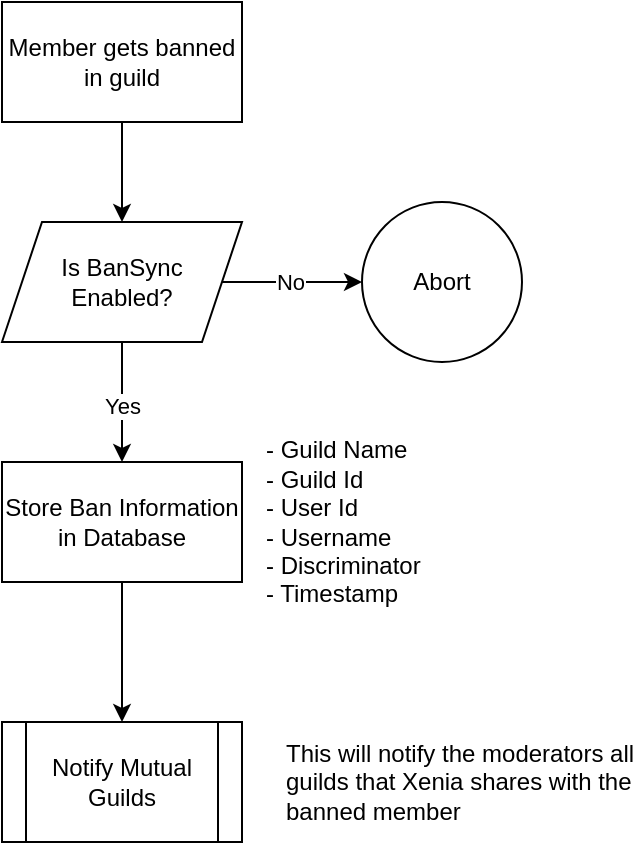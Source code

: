 <mxfile version="21.6.5" type="device">
  <diagram name="Page-1" id="Q4uE_7egaZNRWRMJCY4N">
    <mxGraphModel dx="1430" dy="830" grid="1" gridSize="10" guides="1" tooltips="1" connect="1" arrows="1" fold="1" page="1" pageScale="1" pageWidth="850" pageHeight="1100" math="0" shadow="0">
      <root>
        <mxCell id="0" />
        <mxCell id="1" parent="0" />
        <mxCell id="jwUTels5Vg4gQr-75ilC-9" value="" style="edgeStyle=orthogonalEdgeStyle;rounded=0;orthogonalLoop=1;jettySize=auto;html=1;" edge="1" parent="1" source="jwUTels5Vg4gQr-75ilC-1" target="jwUTels5Vg4gQr-75ilC-2">
          <mxGeometry relative="1" as="geometry" />
        </mxCell>
        <mxCell id="jwUTels5Vg4gQr-75ilC-1" value="Member gets banned in guild" style="rounded=0;whiteSpace=wrap;html=1;" vertex="1" parent="1">
          <mxGeometry x="160" y="160" width="120" height="60" as="geometry" />
        </mxCell>
        <mxCell id="jwUTels5Vg4gQr-75ilC-4" value="" style="edgeStyle=orthogonalEdgeStyle;rounded=0;orthogonalLoop=1;jettySize=auto;html=1;" edge="1" parent="1" source="jwUTels5Vg4gQr-75ilC-2" target="jwUTels5Vg4gQr-75ilC-3">
          <mxGeometry relative="1" as="geometry" />
        </mxCell>
        <mxCell id="jwUTels5Vg4gQr-75ilC-5" value="No" style="edgeLabel;html=1;align=center;verticalAlign=middle;resizable=0;points=[];" vertex="1" connectable="0" parent="jwUTels5Vg4gQr-75ilC-4">
          <mxGeometry x="-0.025" relative="1" as="geometry">
            <mxPoint as="offset" />
          </mxGeometry>
        </mxCell>
        <mxCell id="jwUTels5Vg4gQr-75ilC-11" value="" style="edgeStyle=orthogonalEdgeStyle;rounded=0;orthogonalLoop=1;jettySize=auto;html=1;" edge="1" parent="1" source="jwUTels5Vg4gQr-75ilC-2" target="jwUTels5Vg4gQr-75ilC-10">
          <mxGeometry relative="1" as="geometry" />
        </mxCell>
        <mxCell id="jwUTels5Vg4gQr-75ilC-14" value="Yes" style="edgeLabel;html=1;align=center;verticalAlign=middle;resizable=0;points=[];" vertex="1" connectable="0" parent="jwUTels5Vg4gQr-75ilC-11">
          <mxGeometry x="0.058" relative="1" as="geometry">
            <mxPoint as="offset" />
          </mxGeometry>
        </mxCell>
        <mxCell id="jwUTels5Vg4gQr-75ilC-2" value="Is BanSync&lt;br&gt;Enabled?" style="shape=parallelogram;perimeter=parallelogramPerimeter;whiteSpace=wrap;html=1;fixedSize=1;" vertex="1" parent="1">
          <mxGeometry x="160" y="270" width="120" height="60" as="geometry" />
        </mxCell>
        <mxCell id="jwUTels5Vg4gQr-75ilC-3" value="Abort" style="ellipse;whiteSpace=wrap;html=1;aspect=fixed;" vertex="1" parent="1">
          <mxGeometry x="340" y="260" width="80" height="80" as="geometry" />
        </mxCell>
        <mxCell id="jwUTels5Vg4gQr-75ilC-13" value="" style="edgeStyle=orthogonalEdgeStyle;rounded=0;orthogonalLoop=1;jettySize=auto;html=1;" edge="1" parent="1" source="jwUTels5Vg4gQr-75ilC-10" target="jwUTels5Vg4gQr-75ilC-12">
          <mxGeometry relative="1" as="geometry" />
        </mxCell>
        <mxCell id="jwUTels5Vg4gQr-75ilC-10" value="Store Ban Information in Database" style="rounded=0;whiteSpace=wrap;html=1;" vertex="1" parent="1">
          <mxGeometry x="160" y="390" width="120" height="60" as="geometry" />
        </mxCell>
        <mxCell id="jwUTels5Vg4gQr-75ilC-12" value="Notify Mutual Guilds" style="shape=process;whiteSpace=wrap;html=1;backgroundOutline=1;" vertex="1" parent="1">
          <mxGeometry x="160" y="520" width="120" height="60" as="geometry" />
        </mxCell>
        <mxCell id="jwUTels5Vg4gQr-75ilC-15" value="This will notify the moderators all guilds that Xenia shares with the banned member" style="text;html=1;strokeColor=none;fillColor=none;align=left;verticalAlign=middle;whiteSpace=wrap;rounded=0;" vertex="1" parent="1">
          <mxGeometry x="300" y="535" width="180" height="30" as="geometry" />
        </mxCell>
        <mxCell id="jwUTels5Vg4gQr-75ilC-16" value="&lt;div style=&quot;&quot;&gt;&lt;span style=&quot;background-color: initial;&quot;&gt;- Guild Name&lt;/span&gt;&lt;/div&gt;&lt;div style=&quot;&quot;&gt;&lt;span style=&quot;background-color: initial;&quot;&gt;- Guild Id&lt;/span&gt;&lt;/div&gt;&lt;div style=&quot;&quot;&gt;&lt;span style=&quot;background-color: initial;&quot;&gt;- User Id&lt;/span&gt;&lt;/div&gt;&lt;div style=&quot;&quot;&gt;&lt;span style=&quot;background-color: initial;&quot;&gt;- Username&lt;/span&gt;&lt;/div&gt;&lt;div style=&quot;&quot;&gt;&lt;span style=&quot;background-color: initial;&quot;&gt;- Discriminator&lt;/span&gt;&lt;/div&gt;&lt;div style=&quot;&quot;&gt;&lt;span style=&quot;background-color: initial;&quot;&gt;- Timestamp&lt;/span&gt;&lt;/div&gt;" style="text;html=1;strokeColor=none;fillColor=none;align=left;verticalAlign=middle;whiteSpace=wrap;rounded=0;" vertex="1" parent="1">
          <mxGeometry x="290" y="405" width="150" height="30" as="geometry" />
        </mxCell>
      </root>
    </mxGraphModel>
  </diagram>
</mxfile>
